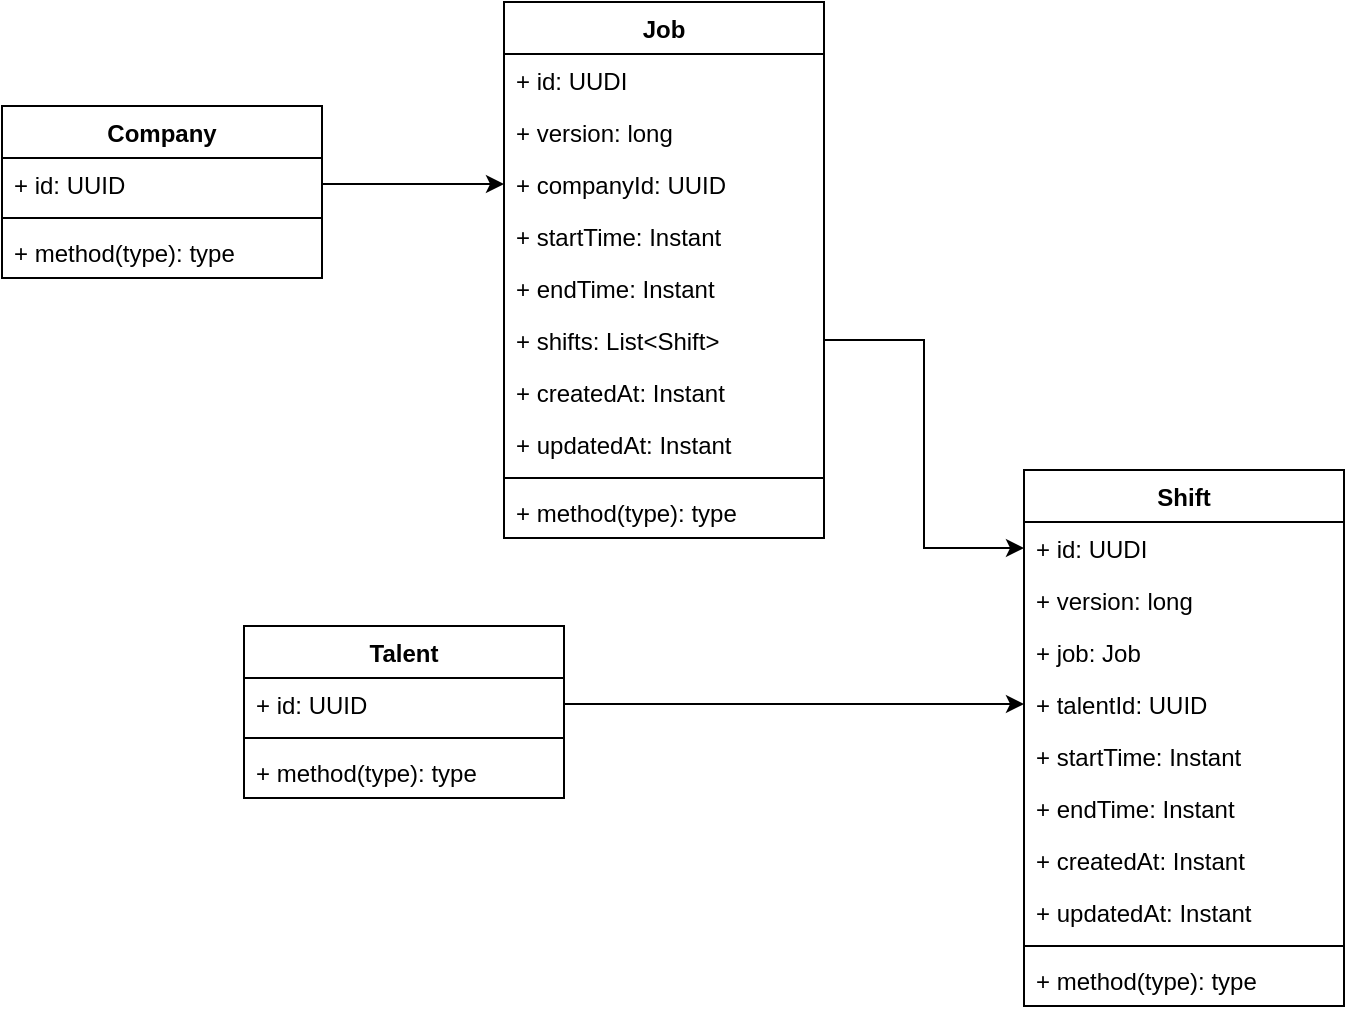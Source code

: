 <mxfile version="20.2.6" type="github"><diagram id="TQnUlwFBB8LBh_K7lko7" name="Page-1"><mxGraphModel dx="818" dy="506" grid="1" gridSize="10" guides="1" tooltips="1" connect="1" arrows="1" fold="1" page="1" pageScale="1" pageWidth="827" pageHeight="1169" math="0" shadow="0"><root><mxCell id="0"/><mxCell id="1" parent="0"/><mxCell id="02dI40KDtjLJRq_SMXtC-1" value="Company" style="swimlane;fontStyle=1;align=center;verticalAlign=top;childLayout=stackLayout;horizontal=1;startSize=26;horizontalStack=0;resizeParent=1;resizeParentMax=0;resizeLast=0;collapsible=1;marginBottom=0;" vertex="1" parent="1"><mxGeometry x="79" y="140" width="160" height="86" as="geometry"/></mxCell><mxCell id="02dI40KDtjLJRq_SMXtC-2" value="+ id: UUID" style="text;strokeColor=none;fillColor=none;align=left;verticalAlign=top;spacingLeft=4;spacingRight=4;overflow=hidden;rotatable=0;points=[[0,0.5],[1,0.5]];portConstraint=eastwest;" vertex="1" parent="02dI40KDtjLJRq_SMXtC-1"><mxGeometry y="26" width="160" height="26" as="geometry"/></mxCell><mxCell id="02dI40KDtjLJRq_SMXtC-3" value="" style="line;strokeWidth=1;fillColor=none;align=left;verticalAlign=middle;spacingTop=-1;spacingLeft=3;spacingRight=3;rotatable=0;labelPosition=right;points=[];portConstraint=eastwest;" vertex="1" parent="02dI40KDtjLJRq_SMXtC-1"><mxGeometry y="52" width="160" height="8" as="geometry"/></mxCell><mxCell id="02dI40KDtjLJRq_SMXtC-4" value="+ method(type): type" style="text;strokeColor=none;fillColor=none;align=left;verticalAlign=top;spacingLeft=4;spacingRight=4;overflow=hidden;rotatable=0;points=[[0,0.5],[1,0.5]];portConstraint=eastwest;" vertex="1" parent="02dI40KDtjLJRq_SMXtC-1"><mxGeometry y="60" width="160" height="26" as="geometry"/></mxCell><mxCell id="02dI40KDtjLJRq_SMXtC-5" value="Job" style="swimlane;fontStyle=1;align=center;verticalAlign=top;childLayout=stackLayout;horizontal=1;startSize=26;horizontalStack=0;resizeParent=1;resizeParentMax=0;resizeLast=0;collapsible=1;marginBottom=0;" vertex="1" parent="1"><mxGeometry x="330" y="88" width="160" height="268" as="geometry"/></mxCell><mxCell id="02dI40KDtjLJRq_SMXtC-6" value="+ id: UUDI" style="text;strokeColor=none;fillColor=none;align=left;verticalAlign=top;spacingLeft=4;spacingRight=4;overflow=hidden;rotatable=0;points=[[0,0.5],[1,0.5]];portConstraint=eastwest;" vertex="1" parent="02dI40KDtjLJRq_SMXtC-5"><mxGeometry y="26" width="160" height="26" as="geometry"/></mxCell><mxCell id="02dI40KDtjLJRq_SMXtC-27" value="+ version: long" style="text;strokeColor=none;fillColor=none;align=left;verticalAlign=top;spacingLeft=4;spacingRight=4;overflow=hidden;rotatable=0;points=[[0,0.5],[1,0.5]];portConstraint=eastwest;" vertex="1" parent="02dI40KDtjLJRq_SMXtC-5"><mxGeometry y="52" width="160" height="26" as="geometry"/></mxCell><mxCell id="02dI40KDtjLJRq_SMXtC-28" value="+ companyId: UUID" style="text;strokeColor=none;fillColor=none;align=left;verticalAlign=top;spacingLeft=4;spacingRight=4;overflow=hidden;rotatable=0;points=[[0,0.5],[1,0.5]];portConstraint=eastwest;" vertex="1" parent="02dI40KDtjLJRq_SMXtC-5"><mxGeometry y="78" width="160" height="26" as="geometry"/></mxCell><mxCell id="02dI40KDtjLJRq_SMXtC-29" value="+ startTime: Instant" style="text;strokeColor=none;fillColor=none;align=left;verticalAlign=top;spacingLeft=4;spacingRight=4;overflow=hidden;rotatable=0;points=[[0,0.5],[1,0.5]];portConstraint=eastwest;" vertex="1" parent="02dI40KDtjLJRq_SMXtC-5"><mxGeometry y="104" width="160" height="26" as="geometry"/></mxCell><mxCell id="02dI40KDtjLJRq_SMXtC-30" value="+ endTime: Instant" style="text;strokeColor=none;fillColor=none;align=left;verticalAlign=top;spacingLeft=4;spacingRight=4;overflow=hidden;rotatable=0;points=[[0,0.5],[1,0.5]];portConstraint=eastwest;" vertex="1" parent="02dI40KDtjLJRq_SMXtC-5"><mxGeometry y="130" width="160" height="26" as="geometry"/></mxCell><mxCell id="02dI40KDtjLJRq_SMXtC-15" value="+ shifts: List&lt;Shift&gt;" style="text;strokeColor=none;fillColor=none;align=left;verticalAlign=top;spacingLeft=4;spacingRight=4;overflow=hidden;rotatable=0;points=[[0,0.5],[1,0.5]];portConstraint=eastwest;" vertex="1" parent="02dI40KDtjLJRq_SMXtC-5"><mxGeometry y="156" width="160" height="26" as="geometry"/></mxCell><mxCell id="02dI40KDtjLJRq_SMXtC-31" value="+ createdAt: Instant" style="text;strokeColor=none;fillColor=none;align=left;verticalAlign=top;spacingLeft=4;spacingRight=4;overflow=hidden;rotatable=0;points=[[0,0.5],[1,0.5]];portConstraint=eastwest;" vertex="1" parent="02dI40KDtjLJRq_SMXtC-5"><mxGeometry y="182" width="160" height="26" as="geometry"/></mxCell><mxCell id="02dI40KDtjLJRq_SMXtC-32" value="+ updatedAt: Instant" style="text;strokeColor=none;fillColor=none;align=left;verticalAlign=top;spacingLeft=4;spacingRight=4;overflow=hidden;rotatable=0;points=[[0,0.5],[1,0.5]];portConstraint=eastwest;" vertex="1" parent="02dI40KDtjLJRq_SMXtC-5"><mxGeometry y="208" width="160" height="26" as="geometry"/></mxCell><mxCell id="02dI40KDtjLJRq_SMXtC-7" value="" style="line;strokeWidth=1;fillColor=none;align=left;verticalAlign=middle;spacingTop=-1;spacingLeft=3;spacingRight=3;rotatable=0;labelPosition=right;points=[];portConstraint=eastwest;" vertex="1" parent="02dI40KDtjLJRq_SMXtC-5"><mxGeometry y="234" width="160" height="8" as="geometry"/></mxCell><mxCell id="02dI40KDtjLJRq_SMXtC-8" value="+ method(type): type" style="text;strokeColor=none;fillColor=none;align=left;verticalAlign=top;spacingLeft=4;spacingRight=4;overflow=hidden;rotatable=0;points=[[0,0.5],[1,0.5]];portConstraint=eastwest;" vertex="1" parent="02dI40KDtjLJRq_SMXtC-5"><mxGeometry y="242" width="160" height="26" as="geometry"/></mxCell><mxCell id="02dI40KDtjLJRq_SMXtC-21" value="Talent" style="swimlane;fontStyle=1;align=center;verticalAlign=top;childLayout=stackLayout;horizontal=1;startSize=26;horizontalStack=0;resizeParent=1;resizeParentMax=0;resizeLast=0;collapsible=1;marginBottom=0;" vertex="1" parent="1"><mxGeometry x="200" y="400" width="160" height="86" as="geometry"/></mxCell><mxCell id="02dI40KDtjLJRq_SMXtC-22" value="+ id: UUID" style="text;strokeColor=none;fillColor=none;align=left;verticalAlign=top;spacingLeft=4;spacingRight=4;overflow=hidden;rotatable=0;points=[[0,0.5],[1,0.5]];portConstraint=eastwest;" vertex="1" parent="02dI40KDtjLJRq_SMXtC-21"><mxGeometry y="26" width="160" height="26" as="geometry"/></mxCell><mxCell id="02dI40KDtjLJRq_SMXtC-23" value="" style="line;strokeWidth=1;fillColor=none;align=left;verticalAlign=middle;spacingTop=-1;spacingLeft=3;spacingRight=3;rotatable=0;labelPosition=right;points=[];portConstraint=eastwest;" vertex="1" parent="02dI40KDtjLJRq_SMXtC-21"><mxGeometry y="52" width="160" height="8" as="geometry"/></mxCell><mxCell id="02dI40KDtjLJRq_SMXtC-24" value="+ method(type): type" style="text;strokeColor=none;fillColor=none;align=left;verticalAlign=top;spacingLeft=4;spacingRight=4;overflow=hidden;rotatable=0;points=[[0,0.5],[1,0.5]];portConstraint=eastwest;" vertex="1" parent="02dI40KDtjLJRq_SMXtC-21"><mxGeometry y="60" width="160" height="26" as="geometry"/></mxCell><mxCell id="02dI40KDtjLJRq_SMXtC-33" value="Shift" style="swimlane;fontStyle=1;align=center;verticalAlign=top;childLayout=stackLayout;horizontal=1;startSize=26;horizontalStack=0;resizeParent=1;resizeParentMax=0;resizeLast=0;collapsible=1;marginBottom=0;" vertex="1" parent="1"><mxGeometry x="590" y="322" width="160" height="268" as="geometry"/></mxCell><mxCell id="02dI40KDtjLJRq_SMXtC-34" value="+ id: UUDI" style="text;strokeColor=none;fillColor=none;align=left;verticalAlign=top;spacingLeft=4;spacingRight=4;overflow=hidden;rotatable=0;points=[[0,0.5],[1,0.5]];portConstraint=eastwest;" vertex="1" parent="02dI40KDtjLJRq_SMXtC-33"><mxGeometry y="26" width="160" height="26" as="geometry"/></mxCell><mxCell id="02dI40KDtjLJRq_SMXtC-35" value="+ version: long" style="text;strokeColor=none;fillColor=none;align=left;verticalAlign=top;spacingLeft=4;spacingRight=4;overflow=hidden;rotatable=0;points=[[0,0.5],[1,0.5]];portConstraint=eastwest;" vertex="1" parent="02dI40KDtjLJRq_SMXtC-33"><mxGeometry y="52" width="160" height="26" as="geometry"/></mxCell><mxCell id="02dI40KDtjLJRq_SMXtC-36" value="+ job: Job" style="text;strokeColor=none;fillColor=none;align=left;verticalAlign=top;spacingLeft=4;spacingRight=4;overflow=hidden;rotatable=0;points=[[0,0.5],[1,0.5]];portConstraint=eastwest;" vertex="1" parent="02dI40KDtjLJRq_SMXtC-33"><mxGeometry y="78" width="160" height="26" as="geometry"/></mxCell><mxCell id="02dI40KDtjLJRq_SMXtC-37" value="+ talentId: UUID" style="text;strokeColor=none;fillColor=none;align=left;verticalAlign=top;spacingLeft=4;spacingRight=4;overflow=hidden;rotatable=0;points=[[0,0.5],[1,0.5]];portConstraint=eastwest;" vertex="1" parent="02dI40KDtjLJRq_SMXtC-33"><mxGeometry y="104" width="160" height="26" as="geometry"/></mxCell><mxCell id="02dI40KDtjLJRq_SMXtC-38" value="+ startTime: Instant" style="text;strokeColor=none;fillColor=none;align=left;verticalAlign=top;spacingLeft=4;spacingRight=4;overflow=hidden;rotatable=0;points=[[0,0.5],[1,0.5]];portConstraint=eastwest;" vertex="1" parent="02dI40KDtjLJRq_SMXtC-33"><mxGeometry y="130" width="160" height="26" as="geometry"/></mxCell><mxCell id="02dI40KDtjLJRq_SMXtC-39" value="+ endTime: Instant" style="text;strokeColor=none;fillColor=none;align=left;verticalAlign=top;spacingLeft=4;spacingRight=4;overflow=hidden;rotatable=0;points=[[0,0.5],[1,0.5]];portConstraint=eastwest;" vertex="1" parent="02dI40KDtjLJRq_SMXtC-33"><mxGeometry y="156" width="160" height="26" as="geometry"/></mxCell><mxCell id="02dI40KDtjLJRq_SMXtC-40" value="+ createdAt: Instant" style="text;strokeColor=none;fillColor=none;align=left;verticalAlign=top;spacingLeft=4;spacingRight=4;overflow=hidden;rotatable=0;points=[[0,0.5],[1,0.5]];portConstraint=eastwest;" vertex="1" parent="02dI40KDtjLJRq_SMXtC-33"><mxGeometry y="182" width="160" height="26" as="geometry"/></mxCell><mxCell id="02dI40KDtjLJRq_SMXtC-41" value="+ updatedAt: Instant" style="text;strokeColor=none;fillColor=none;align=left;verticalAlign=top;spacingLeft=4;spacingRight=4;overflow=hidden;rotatable=0;points=[[0,0.5],[1,0.5]];portConstraint=eastwest;" vertex="1" parent="02dI40KDtjLJRq_SMXtC-33"><mxGeometry y="208" width="160" height="26" as="geometry"/></mxCell><mxCell id="02dI40KDtjLJRq_SMXtC-42" value="" style="line;strokeWidth=1;fillColor=none;align=left;verticalAlign=middle;spacingTop=-1;spacingLeft=3;spacingRight=3;rotatable=0;labelPosition=right;points=[];portConstraint=eastwest;" vertex="1" parent="02dI40KDtjLJRq_SMXtC-33"><mxGeometry y="234" width="160" height="8" as="geometry"/></mxCell><mxCell id="02dI40KDtjLJRq_SMXtC-43" value="+ method(type): type" style="text;strokeColor=none;fillColor=none;align=left;verticalAlign=top;spacingLeft=4;spacingRight=4;overflow=hidden;rotatable=0;points=[[0,0.5],[1,0.5]];portConstraint=eastwest;" vertex="1" parent="02dI40KDtjLJRq_SMXtC-33"><mxGeometry y="242" width="160" height="26" as="geometry"/></mxCell><mxCell id="02dI40KDtjLJRq_SMXtC-45" style="edgeStyle=orthogonalEdgeStyle;rounded=0;orthogonalLoop=1;jettySize=auto;html=1;entryX=0;entryY=0.5;entryDx=0;entryDy=0;" edge="1" parent="1" source="02dI40KDtjLJRq_SMXtC-15" target="02dI40KDtjLJRq_SMXtC-34"><mxGeometry relative="1" as="geometry"/></mxCell><mxCell id="02dI40KDtjLJRq_SMXtC-46" style="edgeStyle=orthogonalEdgeStyle;rounded=0;orthogonalLoop=1;jettySize=auto;html=1;" edge="1" parent="1" source="02dI40KDtjLJRq_SMXtC-2" target="02dI40KDtjLJRq_SMXtC-28"><mxGeometry relative="1" as="geometry"/></mxCell><mxCell id="02dI40KDtjLJRq_SMXtC-47" style="edgeStyle=orthogonalEdgeStyle;rounded=0;orthogonalLoop=1;jettySize=auto;html=1;" edge="1" parent="1" source="02dI40KDtjLJRq_SMXtC-22" target="02dI40KDtjLJRq_SMXtC-37"><mxGeometry relative="1" as="geometry"/></mxCell></root></mxGraphModel></diagram></mxfile>